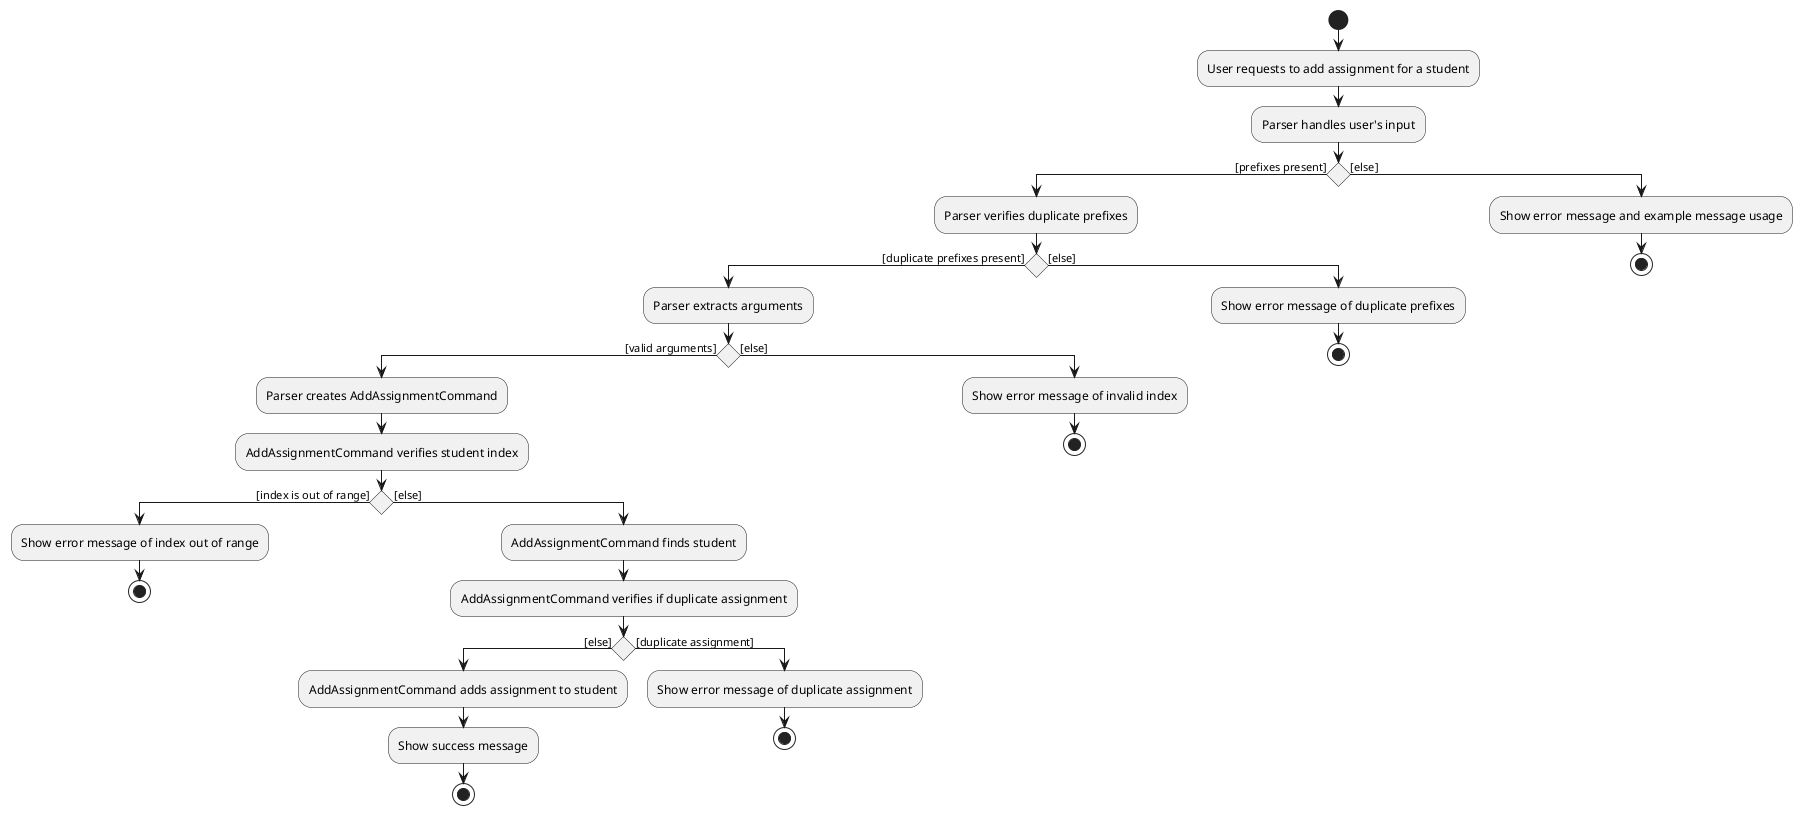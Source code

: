 @startuml
'https://plantuml.com/activity-diagram-beta

start
:User requests to add assignment for a student;
:Parser handles user's input;
if () then ([prefixes present])
  :Parser verifies duplicate prefixes;
  if () then ([duplicate prefixes present])
    :Parser extracts arguments;
    if () then ([valid arguments])
      :Parser creates AddAssignmentCommand;
      :AddAssignmentCommand verifies student index;
      if () then ([index is out of range])
        :Show error message of index out of range;
        stop
      else ([else])
        :AddAssignmentCommand finds student;
        :AddAssignmentCommand verifies if duplicate assignment;
        if () then ([else])
            :AddAssignmentCommand adds assignment to student;
            :Show success message;
            stop
        else ([duplicate assignment])
            :Show error message of duplicate assignment;
            stop
        endif
      endif
    else ([else])
      :Show error message of invalid index;
      stop
    endif
  else ([else])
    :Show error message of duplicate prefixes;
    stop
  endif
else ([else])
    :Show error message and example message usage;
    stop
endif

@enduml
